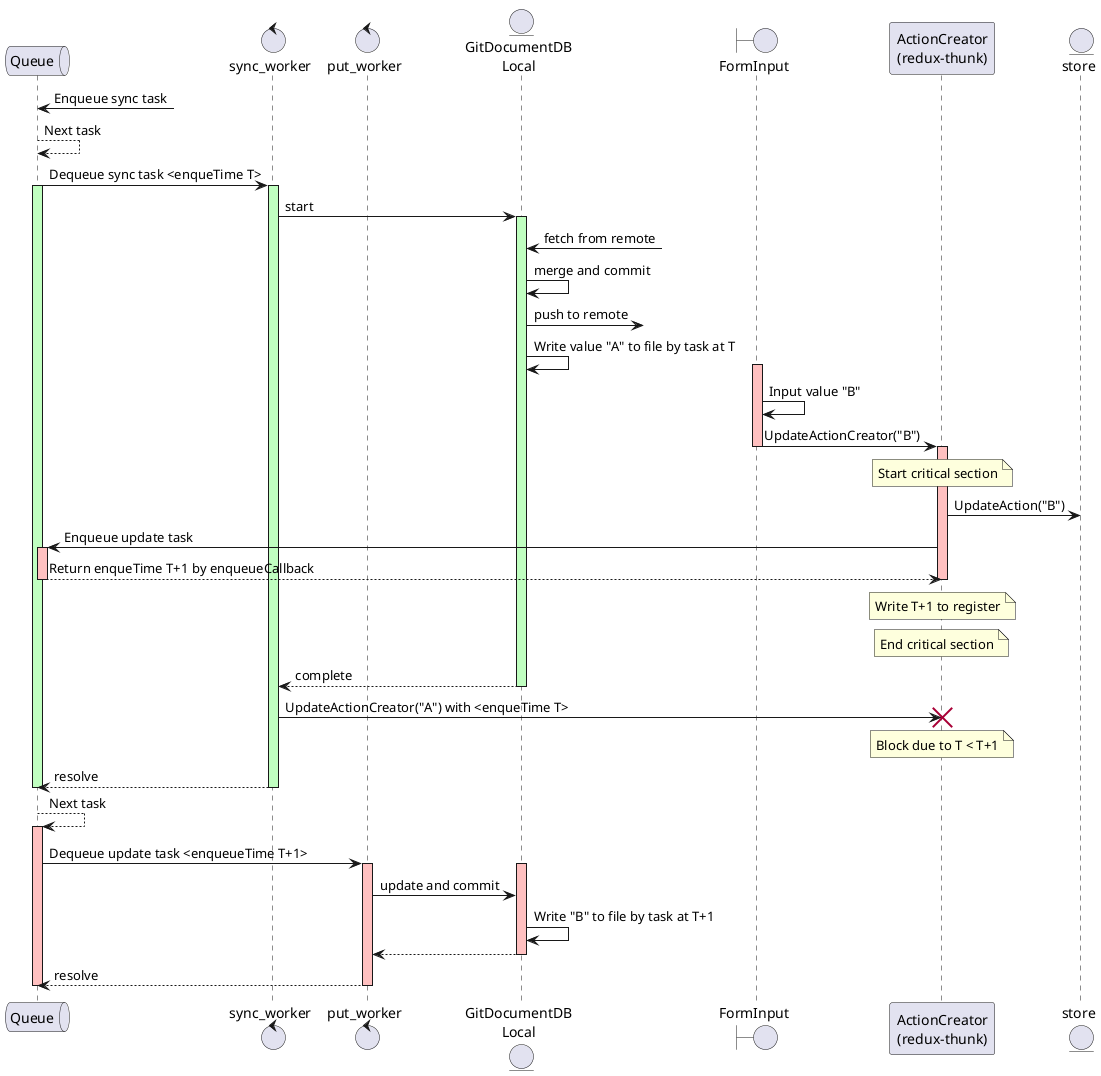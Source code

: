 @startuml
queue Queue
control sync_worker
control put_worker
entity "GitDocumentDB\nLocal" as LocalDB
boundary FormInput
participant "ActionCreator\n(redux-thunk)" as ActionCreator
entity store

Queue <-? : Enqueue sync task
Queue --> Queue : Next task
Queue -> sync_worker: Dequeue sync task <enqueTime T>
activate Queue #c0ffc0
activate sync_worker #c0ffc0
sync_worker -> LocalDB: start

activate LocalDB #c0ffc0
LocalDB <-? : fetch from remote
LocalDB -> LocalDB: merge and commit
LocalDB ->?: push to remote
LocalDB -> LocalDB: Write value "A" to file by task at T

activate FormInput #ffc0c0
FormInput -> FormInput: Input value "B"
FormInput -> ActionCreator: UpdateActionCreator("B")
deactivate FormInput

activate ActionCreator #ffc0c0
note over ActionCreator : Start critical section
ActionCreator -> store: UpdateAction("B")

ActionCreator -> Queue: Enqueue update task
activate Queue #ffc0c0
Queue --> ActionCreator: Return enqueTime T+1 by enqueueCallback
deactivate Queue

note over ActionCreator : Write T+1 to register
note over ActionCreator : End critical section
deactivate ActionCreator

LocalDB --> sync_worker: complete
deactivate LocalDB

sync_worker -> ActionCreator !!: UpdateActionCreator("A") with <enqueTime T>
note over ActionCreator : Block due to T < T+1

sync_worker --> Queue: resolve
deactivate Queue
deactivate sync_worker

Queue --> Queue : Next task

activate Queue #ffc0c0

Queue -> put_worker: Dequeue update task <enqueueTime T+1>
activate put_worker #ffc0c0
activate LocalDB #ffc0c0
put_worker -> LocalDB: update and commit 
LocalDB -> LocalDB: Write "B" to file by task at T+1
LocalDB --> put_worker
deactivate LocalDB
put_worker --> Queue: resolve
deactivate Queue

deactivate put_worker

@enduml
